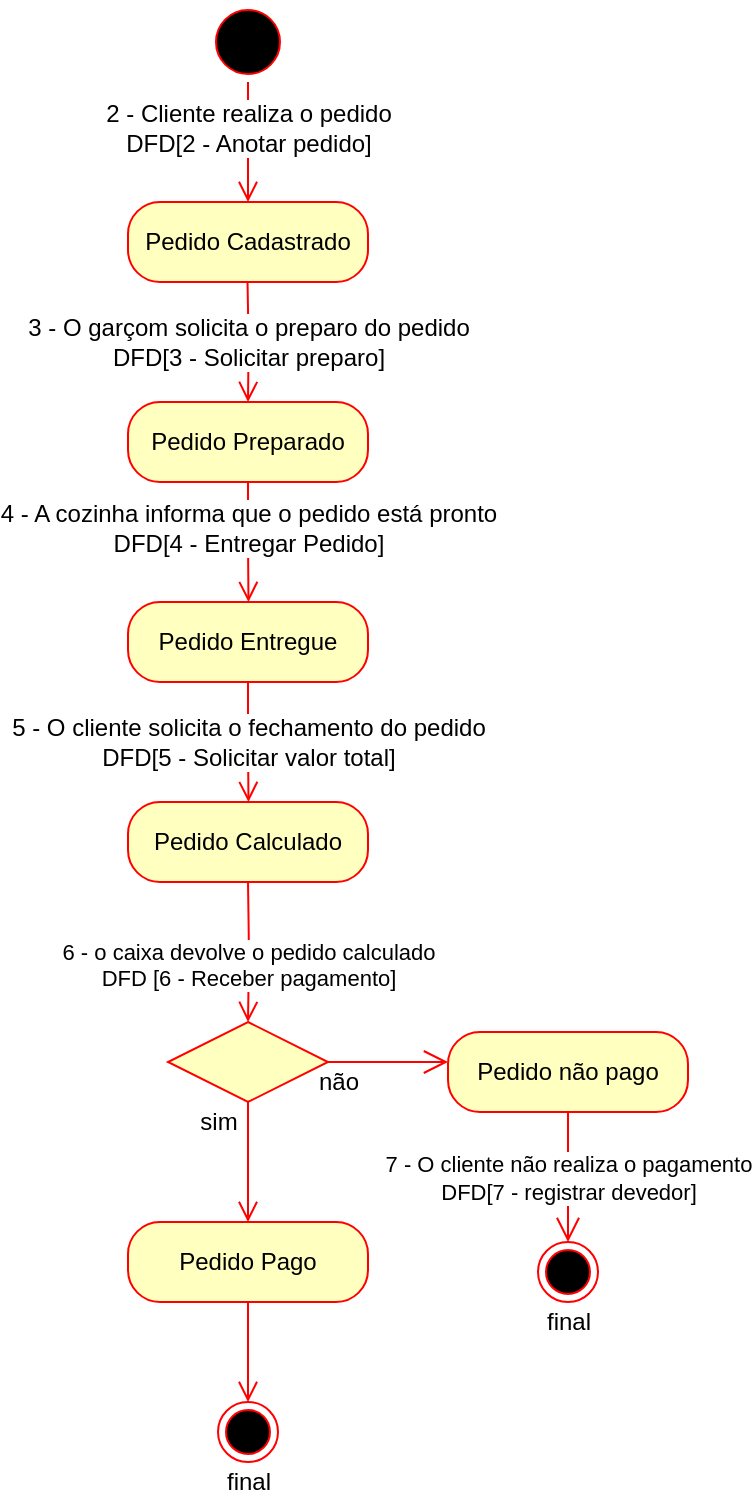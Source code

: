 <mxfile version="12.9.13" type="device"><diagram id="oOBo6oCrgPSUEcmUvzrz" name="Page-1"><mxGraphModel dx="700" dy="813" grid="1" gridSize="10" guides="1" tooltips="1" connect="1" arrows="1" fold="1" page="1" pageScale="1" pageWidth="827" pageHeight="1169" math="0" shadow="0"><root><mxCell id="0"/><mxCell id="1" parent="0"/><mxCell id="MkVZXI5T7nDG7Dsxy7Ij-1" value="" style="ellipse;html=1;shape=endState;fillColor=#000000;strokeColor=#ff0000;" parent="1" vertex="1"><mxGeometry x="245" y="720" width="30" height="30" as="geometry"/></mxCell><mxCell id="MkVZXI5T7nDG7Dsxy7Ij-2" value="" style="ellipse;html=1;shape=startState;fillColor=#000000;strokeColor=#ff0000;" parent="1" vertex="1"><mxGeometry x="240" y="20" width="40" height="40" as="geometry"/></mxCell><mxCell id="MkVZXI5T7nDG7Dsxy7Ij-3" value="" style="edgeStyle=orthogonalEdgeStyle;html=1;verticalAlign=bottom;endArrow=open;endSize=8;strokeColor=#ff0000;" parent="1" source="MkVZXI5T7nDG7Dsxy7Ij-2" target="MkVZXI5T7nDG7Dsxy7Ij-4" edge="1"><mxGeometry relative="1" as="geometry"><mxPoint x="255" y="130" as="targetPoint"/><Array as="points"><mxPoint x="260" y="130"/></Array></mxGeometry></mxCell><mxCell id="MkVZXI5T7nDG7Dsxy7Ij-15" value="2 - Cliente realiza o pedido&lt;br&gt;DFD[2 - Anotar pedido]" style="text;html=1;align=center;verticalAlign=middle;resizable=0;points=[];labelBackgroundColor=#ffffff;" parent="MkVZXI5T7nDG7Dsxy7Ij-3" vertex="1" connectable="0"><mxGeometry x="1" y="37" relative="1" as="geometry"><mxPoint x="-37" y="-37" as="offset"/></mxGeometry></mxCell><mxCell id="MkVZXI5T7nDG7Dsxy7Ij-4" value="Pedido Cadastrado" style="rounded=1;whiteSpace=wrap;html=1;arcSize=40;fontColor=#000000;fillColor=#ffffc0;strokeColor=#ff0000;" parent="1" vertex="1"><mxGeometry x="200" y="120" width="120" height="40" as="geometry"/></mxCell><mxCell id="MkVZXI5T7nDG7Dsxy7Ij-5" value="" style="edgeStyle=orthogonalEdgeStyle;html=1;verticalAlign=bottom;endArrow=open;endSize=8;strokeColor=#ff0000;entryX=0.5;entryY=0;entryDx=0;entryDy=0;" parent="1" target="MkVZXI5T7nDG7Dsxy7Ij-6" edge="1"><mxGeometry relative="1" as="geometry"><mxPoint x="259.76" y="240" as="targetPoint"/><mxPoint x="259.76" y="160" as="sourcePoint"/><Array as="points"/></mxGeometry></mxCell><mxCell id="MkVZXI5T7nDG7Dsxy7Ij-6" value="Pedido Preparado" style="rounded=1;whiteSpace=wrap;html=1;arcSize=40;fontColor=#000000;fillColor=#ffffc0;strokeColor=#ff0000;" parent="1" vertex="1"><mxGeometry x="200" y="220" width="120" height="40" as="geometry"/></mxCell><mxCell id="MkVZXI5T7nDG7Dsxy7Ij-8" value="Pedido Entregue" style="rounded=1;whiteSpace=wrap;html=1;arcSize=40;fontColor=#000000;fillColor=#ffffc0;strokeColor=#ff0000;" parent="1" vertex="1"><mxGeometry x="200" y="320" width="120" height="40" as="geometry"/></mxCell><mxCell id="MkVZXI5T7nDG7Dsxy7Ij-11" value="" style="edgeStyle=orthogonalEdgeStyle;html=1;verticalAlign=bottom;endArrow=open;endSize=8;strokeColor=#ff0000;entryX=0.5;entryY=0;entryDx=0;entryDy=0;" parent="1" edge="1"><mxGeometry relative="1" as="geometry"><mxPoint x="260.24" y="320" as="targetPoint"/><mxPoint x="260" y="260" as="sourcePoint"/><Array as="points"><mxPoint x="260" y="290"/></Array></mxGeometry></mxCell><mxCell id="MkVZXI5T7nDG7Dsxy7Ij-17" value="4 - A cozinha informa que o pedido está pronto&lt;br&gt;DFD[4 - Entregar Pedido]" style="text;html=1;align=center;verticalAlign=middle;resizable=0;points=[];labelBackgroundColor=#ffffff;" parent="MkVZXI5T7nDG7Dsxy7Ij-11" vertex="1" connectable="0"><mxGeometry x="-0.233" relative="1" as="geometry"><mxPoint as="offset"/></mxGeometry></mxCell><mxCell id="MkVZXI5T7nDG7Dsxy7Ij-12" value="" style="edgeStyle=orthogonalEdgeStyle;html=1;verticalAlign=bottom;endArrow=open;endSize=8;strokeColor=#ff0000;entryX=0.5;entryY=0;entryDx=0;entryDy=0;" parent="1" edge="1"><mxGeometry relative="1" as="geometry"><mxPoint x="260.24" y="420" as="targetPoint"/><mxPoint x="260" y="360" as="sourcePoint"/><Array as="points"><mxPoint x="260" y="390"/></Array></mxGeometry></mxCell><mxCell id="MkVZXI5T7nDG7Dsxy7Ij-19" value="5 - O cliente solicita o fechamento do pedido&lt;br&gt;DFD[5 - Solicitar valor total]" style="text;html=1;align=center;verticalAlign=middle;resizable=0;points=[];labelBackgroundColor=#ffffff;" parent="MkVZXI5T7nDG7Dsxy7Ij-12" vertex="1" connectable="0"><mxGeometry y="10" relative="1" as="geometry"><mxPoint x="-10" y="0.08" as="offset"/></mxGeometry></mxCell><mxCell id="MkVZXI5T7nDG7Dsxy7Ij-13" value="Pedido Pago" style="rounded=1;whiteSpace=wrap;html=1;arcSize=40;fontColor=#000000;fillColor=#ffffc0;strokeColor=#ff0000;" parent="1" vertex="1"><mxGeometry x="200" y="630" width="120" height="40" as="geometry"/></mxCell><mxCell id="MkVZXI5T7nDG7Dsxy7Ij-14" value="" style="edgeStyle=orthogonalEdgeStyle;html=1;verticalAlign=bottom;endArrow=open;endSize=8;strokeColor=#ff0000;exitX=0.5;exitY=1;exitDx=0;exitDy=0;" parent="1" source="MkVZXI5T7nDG7Dsxy7Ij-13" edge="1"><mxGeometry relative="1" as="geometry"><mxPoint x="260" y="720" as="targetPoint"/><mxPoint x="260" y="560" as="sourcePoint"/><Array as="points"/></mxGeometry></mxCell><mxCell id="MkVZXI5T7nDG7Dsxy7Ij-20" value="3 - O garçom solicita o preparo do pedido&lt;br&gt;DFD[3 - Solicitar preparo]" style="text;html=1;align=center;verticalAlign=middle;resizable=0;points=[];labelBackgroundColor=#ffffff;" parent="1" vertex="1" connectable="0"><mxGeometry x="260" y="190.003" as="geometry"><mxPoint as="offset"/></mxGeometry></mxCell><mxCell id="MkVZXI5T7nDG7Dsxy7Ij-21" value="Pedido Calculado" style="rounded=1;whiteSpace=wrap;html=1;arcSize=40;fontColor=#000000;fillColor=#ffffc0;strokeColor=#ff0000;" parent="1" vertex="1"><mxGeometry x="200" y="420" width="120" height="40" as="geometry"/></mxCell><mxCell id="MkVZXI5T7nDG7Dsxy7Ij-22" value="" style="edgeStyle=orthogonalEdgeStyle;html=1;verticalAlign=bottom;endArrow=open;endSize=8;strokeColor=#ff0000;entryX=0.5;entryY=0;entryDx=0;entryDy=0;" parent="1" source="4isHOpw2lFYsaB5taBBd-1" target="MkVZXI5T7nDG7Dsxy7Ij-13" edge="1"><mxGeometry x="0.647" relative="1" as="geometry"><mxPoint x="260" y="490" as="targetPoint"/><mxPoint x="260" y="460" as="sourcePoint"/><Array as="points"/><mxPoint as="offset"/></mxGeometry></mxCell><mxCell id="4isHOpw2lFYsaB5taBBd-6" style="edgeStyle=orthogonalEdgeStyle;rounded=0;orthogonalLoop=1;jettySize=auto;html=1;strokeColor=#FF0000;endArrow=open;endFill=0;startSize=6;endSize=10;" parent="1" source="4isHOpw2lFYsaB5taBBd-1" edge="1"><mxGeometry relative="1" as="geometry"><mxPoint x="360" y="550" as="targetPoint"/></mxGeometry></mxCell><mxCell id="4isHOpw2lFYsaB5taBBd-1" value="" style="rhombus;whiteSpace=wrap;html=1;fillColor=#ffffc0;strokeColor=#ff0000;" parent="1" vertex="1"><mxGeometry x="220" y="530" width="80" height="40" as="geometry"/></mxCell><mxCell id="4isHOpw2lFYsaB5taBBd-5" value="6 - o caixa devolve o pedido calculado&lt;br&gt;DFD [6 - Receber pagamento]" style="edgeStyle=orthogonalEdgeStyle;html=1;verticalAlign=bottom;endArrow=open;endSize=8;strokeColor=#ff0000;entryX=0.5;entryY=0;entryDx=0;entryDy=0;" parent="1" target="4isHOpw2lFYsaB5taBBd-1" edge="1"><mxGeometry x="0.647" relative="1" as="geometry"><mxPoint x="260" y="630" as="targetPoint"/><mxPoint x="260" y="460" as="sourcePoint"/><Array as="points"/><mxPoint as="offset"/></mxGeometry></mxCell><mxCell id="4isHOpw2lFYsaB5taBBd-9" value="7 - O cliente não realiza o pagamento&lt;br&gt;DFD[7 - registrar devedor]" style="edgeStyle=orthogonalEdgeStyle;rounded=0;orthogonalLoop=1;jettySize=auto;html=1;entryX=0.5;entryY=0;entryDx=0;entryDy=0;startSize=6;endArrow=open;endFill=0;endSize=10;strokeColor=#FF0000;" parent="1" source="4isHOpw2lFYsaB5taBBd-7" target="4isHOpw2lFYsaB5taBBd-8" edge="1"><mxGeometry relative="1" as="geometry"/></mxCell><mxCell id="4isHOpw2lFYsaB5taBBd-7" value="Pedido não pago" style="rounded=1;whiteSpace=wrap;html=1;arcSize=40;fontColor=#000000;fillColor=#ffffc0;strokeColor=#ff0000;" parent="1" vertex="1"><mxGeometry x="360" y="535" width="120" height="40" as="geometry"/></mxCell><mxCell id="4isHOpw2lFYsaB5taBBd-8" value="" style="ellipse;html=1;shape=endState;fillColor=#000000;strokeColor=#ff0000;" parent="1" vertex="1"><mxGeometry x="405" y="640" width="30" height="30" as="geometry"/></mxCell><mxCell id="4isHOpw2lFYsaB5taBBd-10" value="sim" style="text;html=1;align=center;verticalAlign=middle;resizable=0;points=[];autosize=1;" parent="1" vertex="1"><mxGeometry x="230" y="570" width="30" height="20" as="geometry"/></mxCell><mxCell id="4isHOpw2lFYsaB5taBBd-11" value="não" style="text;html=1;align=center;verticalAlign=middle;resizable=0;points=[];autosize=1;" parent="1" vertex="1"><mxGeometry x="285" y="550" width="40" height="20" as="geometry"/></mxCell><mxCell id="4isHOpw2lFYsaB5taBBd-12" value="final" style="text;html=1;align=center;verticalAlign=middle;resizable=0;points=[];autosize=1;" parent="1" vertex="1"><mxGeometry x="240" y="750" width="40" height="20" as="geometry"/></mxCell><mxCell id="4isHOpw2lFYsaB5taBBd-13" value="final" style="text;html=1;align=center;verticalAlign=middle;resizable=0;points=[];autosize=1;" parent="1" vertex="1"><mxGeometry x="400" y="670" width="40" height="20" as="geometry"/></mxCell></root></mxGraphModel></diagram></mxfile>